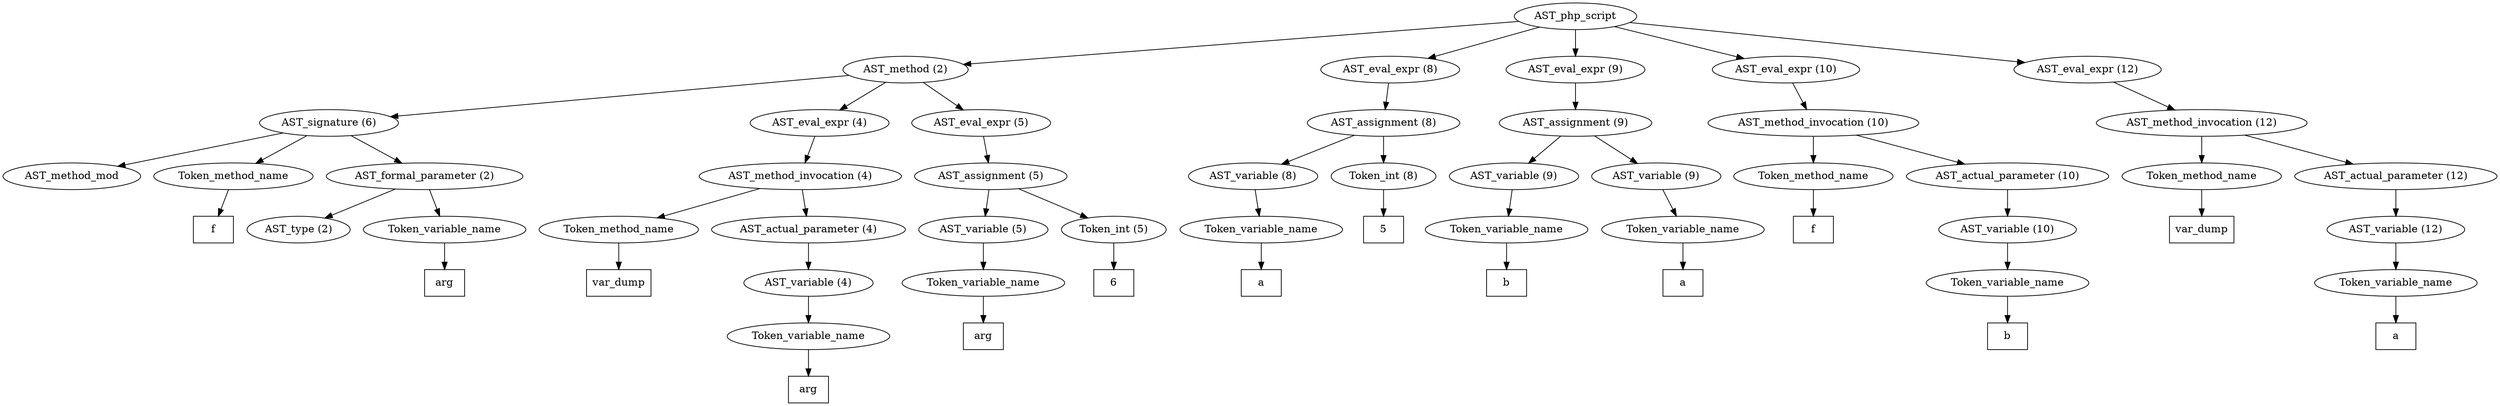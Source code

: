 /*
 * AST in dot format generated by phc -- the PHP compiler
 */

digraph AST {
node_0 [label="AST_php_script"];
node_1 [label="AST_method (2)"];
node_2 [label="AST_signature (6)"];
node_3 [label="AST_method_mod"];
node_4 [label="Token_method_name"];
node_5 [label="f", shape=box]
node_4 -> node_5;
node_6 [label="AST_formal_parameter (2)"];
node_7 [label="AST_type (2)"];
node_8 [label="Token_variable_name"];
node_9 [label="arg", shape=box]
node_8 -> node_9;
node_6 -> node_8;
node_6 -> node_7;
node_2 -> node_6;
node_2 -> node_4;
node_2 -> node_3;
node_10 [label="AST_eval_expr (4)"];
node_11 [label="AST_method_invocation (4)"];
node_12 [label="Token_method_name"];
node_13 [label="var_dump", shape=box]
node_12 -> node_13;
node_14 [label="AST_actual_parameter (4)"];
node_15 [label="AST_variable (4)"];
node_16 [label="Token_variable_name"];
node_17 [label="arg", shape=box]
node_16 -> node_17;
node_15 -> node_16;
node_14 -> node_15;
node_11 -> node_14;
node_11 -> node_12;
node_10 -> node_11;
node_18 [label="AST_eval_expr (5)"];
node_19 [label="AST_assignment (5)"];
node_20 [label="AST_variable (5)"];
node_21 [label="Token_variable_name"];
node_22 [label="arg", shape=box]
node_21 -> node_22;
node_20 -> node_21;
node_23 [label="Token_int (5)"];
node_24 [label="6", shape=box]
node_23 -> node_24;
node_19 -> node_23;
node_19 -> node_20;
node_18 -> node_19;
node_1 -> node_18;
node_1 -> node_10;
node_1 -> node_2;
node_25 [label="AST_eval_expr (8)"];
node_26 [label="AST_assignment (8)"];
node_27 [label="AST_variable (8)"];
node_28 [label="Token_variable_name"];
node_29 [label="a", shape=box]
node_28 -> node_29;
node_27 -> node_28;
node_30 [label="Token_int (8)"];
node_31 [label="5", shape=box]
node_30 -> node_31;
node_26 -> node_30;
node_26 -> node_27;
node_25 -> node_26;
node_32 [label="AST_eval_expr (9)"];
node_33 [label="AST_assignment (9)"];
node_34 [label="AST_variable (9)"];
node_35 [label="Token_variable_name"];
node_36 [label="b", shape=box]
node_35 -> node_36;
node_34 -> node_35;
node_37 [label="AST_variable (9)"];
node_38 [label="Token_variable_name"];
node_39 [label="a", shape=box]
node_38 -> node_39;
node_37 -> node_38;
node_33 -> node_37;
node_33 -> node_34;
node_32 -> node_33;
node_40 [label="AST_eval_expr (10)"];
node_41 [label="AST_method_invocation (10)"];
node_42 [label="Token_method_name"];
node_43 [label="f", shape=box]
node_42 -> node_43;
node_44 [label="AST_actual_parameter (10)"];
node_45 [label="AST_variable (10)"];
node_46 [label="Token_variable_name"];
node_47 [label="b", shape=box]
node_46 -> node_47;
node_45 -> node_46;
node_44 -> node_45;
node_41 -> node_44;
node_41 -> node_42;
node_40 -> node_41;
node_48 [label="AST_eval_expr (12)"];
node_49 [label="AST_method_invocation (12)"];
node_50 [label="Token_method_name"];
node_51 [label="var_dump", shape=box]
node_50 -> node_51;
node_52 [label="AST_actual_parameter (12)"];
node_53 [label="AST_variable (12)"];
node_54 [label="Token_variable_name"];
node_55 [label="a", shape=box]
node_54 -> node_55;
node_53 -> node_54;
node_52 -> node_53;
node_49 -> node_52;
node_49 -> node_50;
node_48 -> node_49;
node_0 -> node_48;
node_0 -> node_40;
node_0 -> node_32;
node_0 -> node_25;
node_0 -> node_1;
}
